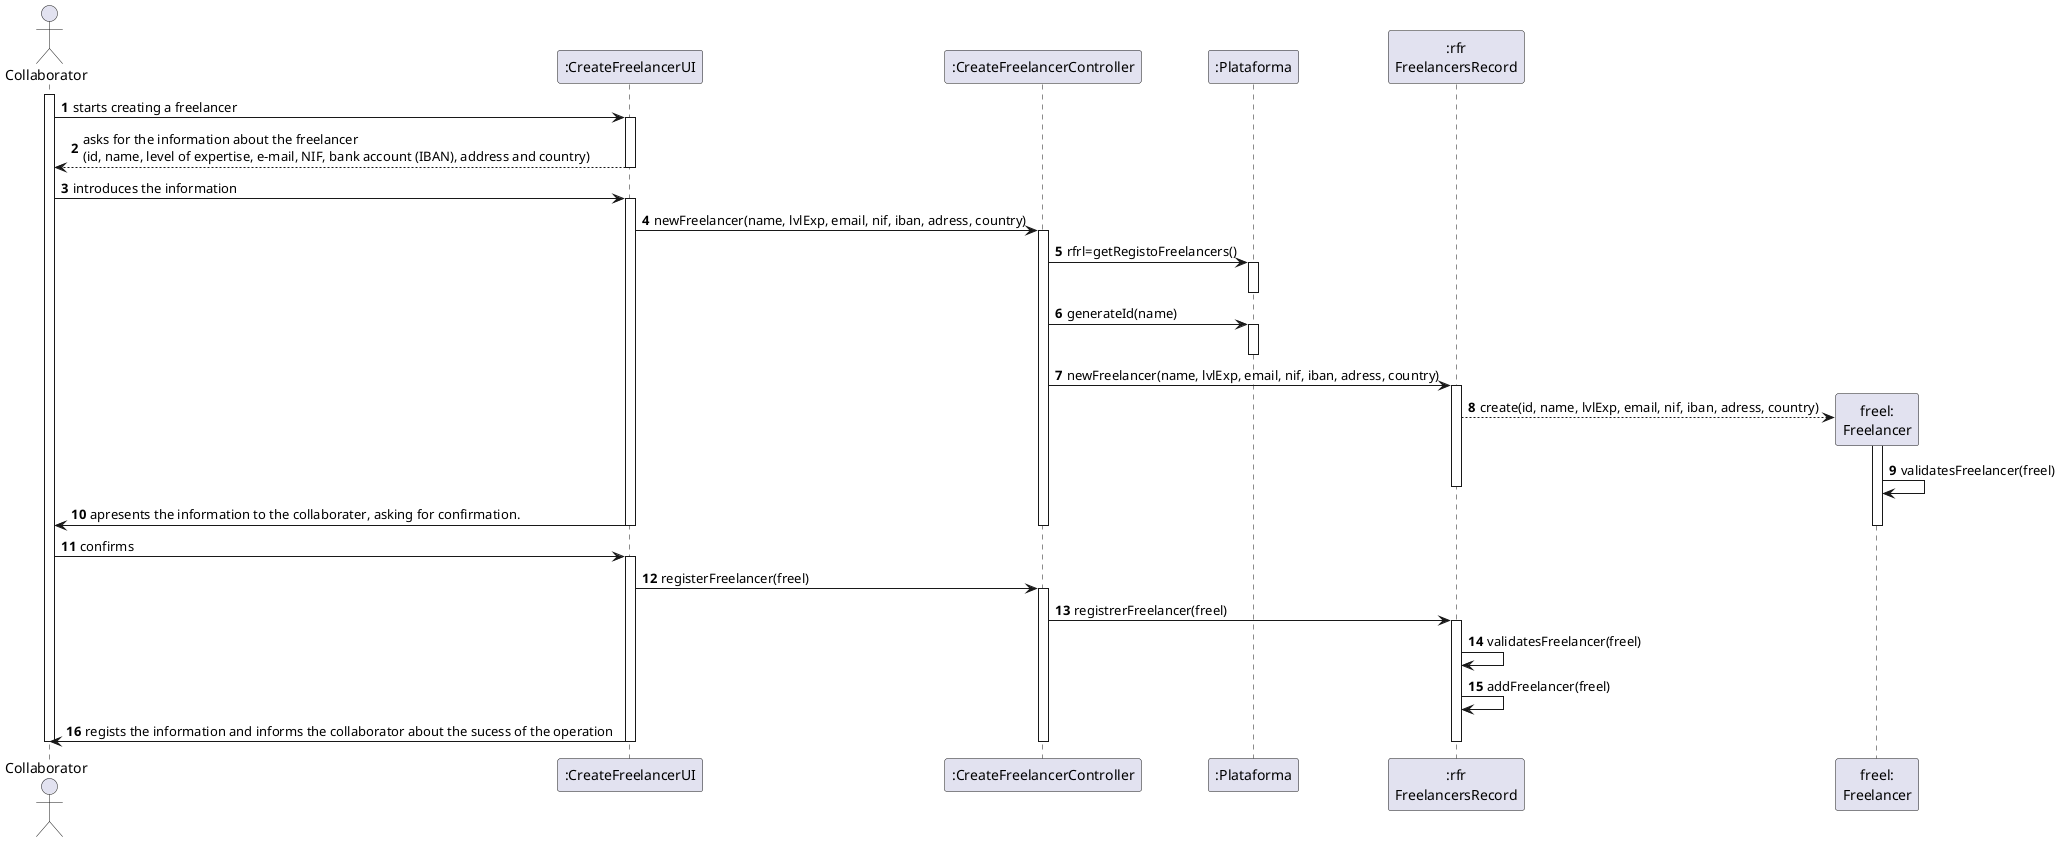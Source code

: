 @startuml
autonumber

actor "Collaborator" as CO
participant ":CreateFreelancerUI" as UI
participant ":CreateFreelancerController" as CTRL
participant ":Plataforma" as PLAT
participant ":rfr\nFreelancersRecord" as RFR
participant "freel:\nFreelancer" as FREEL

activate CO
CO -> UI : starts creating a freelancer
activate UI

UI --> CO : asks for the information about the freelancer \n(id, name, level of expertise, e-mail, NIF, bank account (IBAN), address and country)
deactivate UI

CO -> UI : introduces the information
activate UI

UI -> CTRL : newFreelancer(name, lvlExp, email, nif, iban, adress, country)
activate CTRL

CTRL -> PLAT : rfrl=getRegistoFreelancers()
activate PLAT
deactivate PLAT

CTRL -> PLAT : generateId(name)
activate PLAT 
deactivate PLAT

CTRL -> RFR : newFreelancer(name, lvlExp, email, nif, iban, adress, country)
activate RFR
RFR --> FREEL**: create(id, name, lvlExp, email, nif, iban, adress, country)
activate FREEL

FREEL -> FREEL : validatesFreelancer(freel)
deactivate RFR

UI -> CO : apresents the information to the collaborater, asking for confirmation.
deactivate FREEL
deactivate CTRL
deactivate UI

CO -> UI : confirms
activate UI

UI -> CTRL : registerFreelancer(freel)
activate CTRL

CTRL -> RFR : registrerFreelancer(freel)
activate RFR 

RFR -> RFR : validatesFreelancer(freel)
RFR -> RFR : addFreelancer(freel)

UI -> CO : regists the information and informs the collaborator about the sucess of the operation
deactivate RFR
deactivate CTRL
deactivate UI

deactivate CO


@enduml